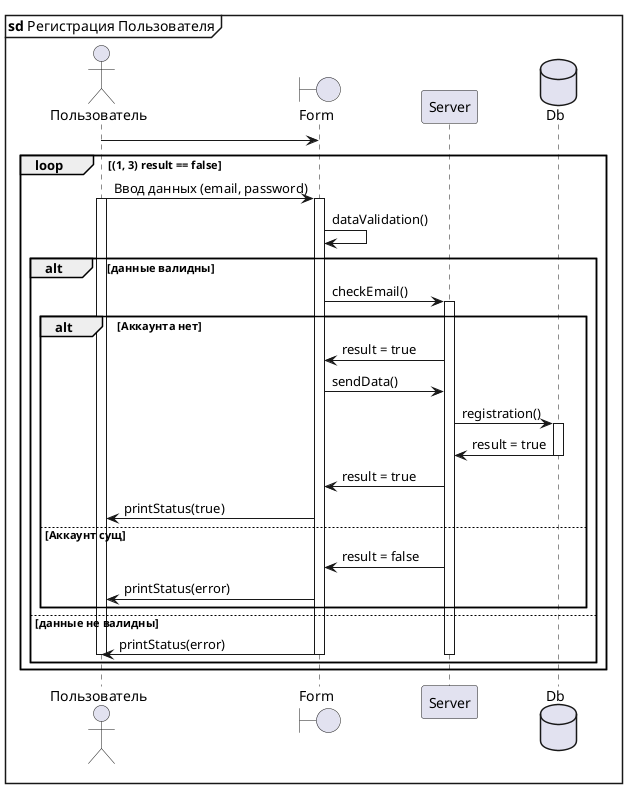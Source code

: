 @startuml

    database Db
    actor Пользователь
    boundary Form

    mainframe <b>sd</b> Регистрация Пользователя
        Пользователь -> Form

        loop (1, 3) result == false
            Пользователь -> Form: Ввод данных (email, password)
            activate Пользователь

            activate Form
            Form -> Form: dataValidation()


            alt данные валидны
    
                    Form -> Server: checkEmail()
                        activate Server

                    alt Аккаунта нет
                                Server -> Form: result = true
                Form -> Server: sendData()

            
        
                Server -> Db: registration()

                activate Db
                Db -> Server: result = true
                  deactivate Db
      
                Server -> Form: result = true
                Form -> Пользователь: printStatus(true)
                    else Аккаунт сущ
                        Server -> Form: result = false
                        Form -> Пользователь: printStatus(error)
                    end
              

    
            

            else данные не валидны
 
                Form -> Пользователь: printStatus(error)
                            deactivate Server
            deactivate Form
            deactivate Пользователь
            end


            


        end

    database Db

@endum